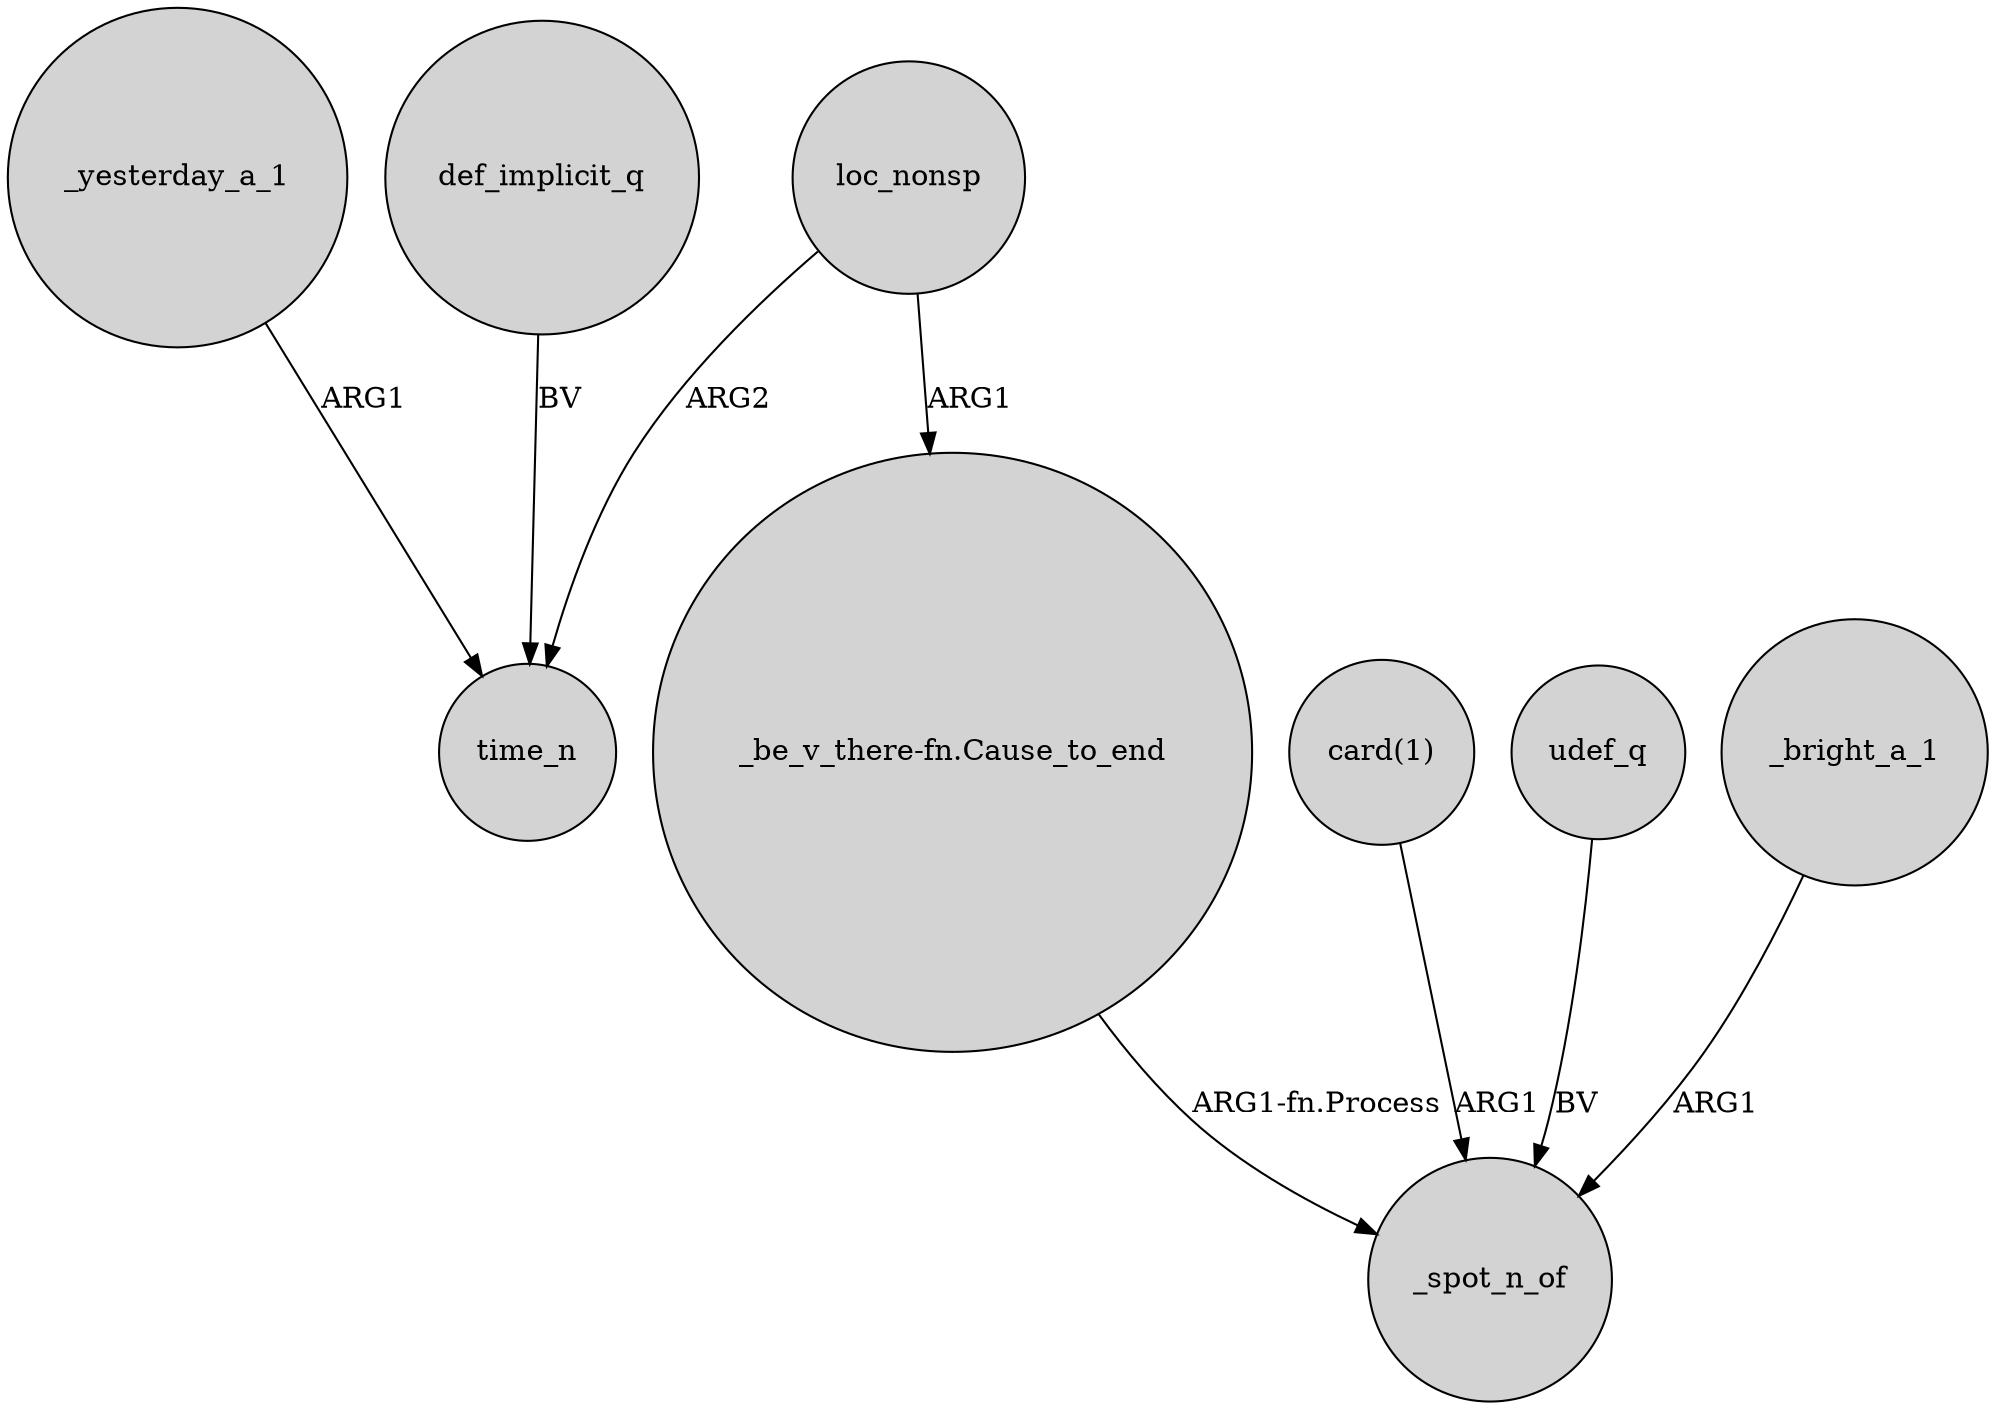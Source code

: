 digraph {
	node [shape=circle style=filled]
	_yesterday_a_1 -> time_n [label=ARG1]
	loc_nonsp -> time_n [label=ARG2]
	"card(1)" -> _spot_n_of [label=ARG1]
	loc_nonsp -> "_be_v_there-fn.Cause_to_end" [label=ARG1]
	udef_q -> _spot_n_of [label=BV]
	"_be_v_there-fn.Cause_to_end" -> _spot_n_of [label="ARG1-fn.Process"]
	def_implicit_q -> time_n [label=BV]
	_bright_a_1 -> _spot_n_of [label=ARG1]
}
